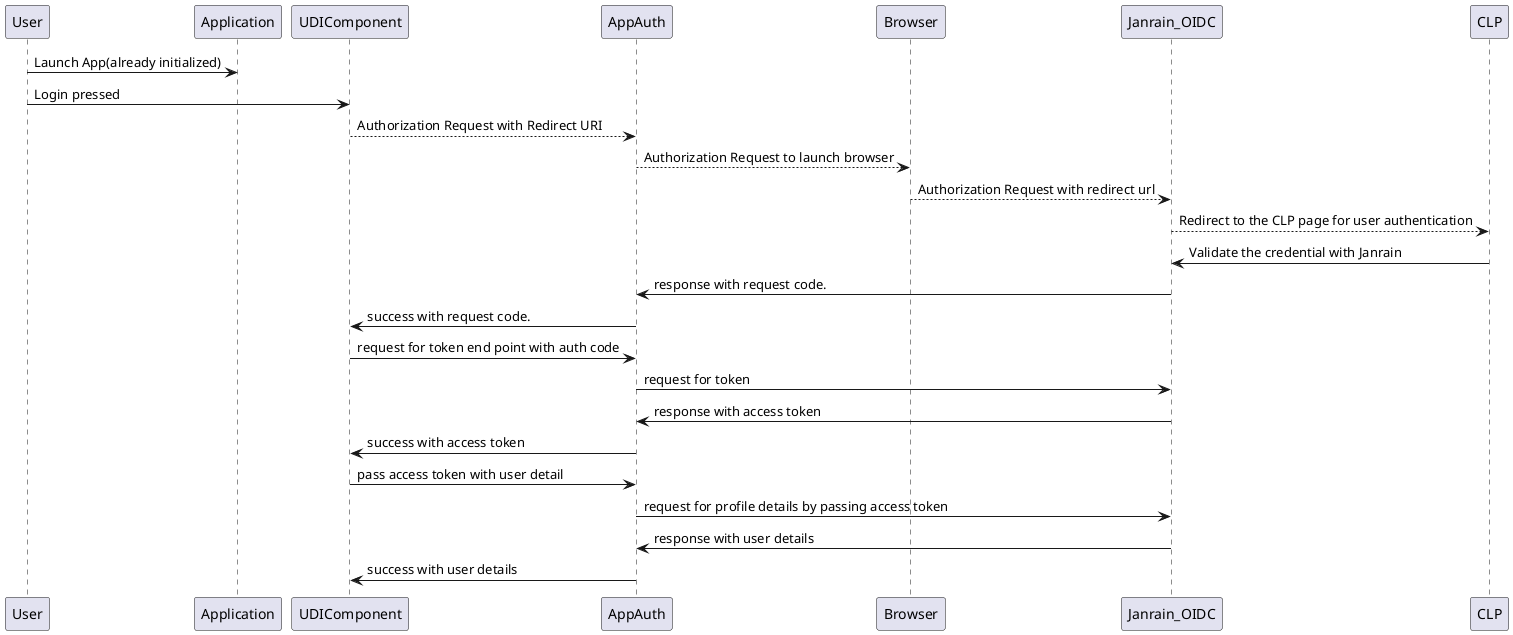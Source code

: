 @startuml
User -> Application : Launch App(already initialized)


'UDIComponent -> ServiceDiscovery: get configuration urls(on country basis)
'ServiceDiscovery ->UDIComponent : return configuration urls

User -> UDIComponent : Login pressed
UDIComponent --> AppAuth:Authorization Request with Redirect URI

AppAuth  --> Browser : Authorization Request to launch browser
Browser --> Janrain_OIDC: Authorization Request with redirect url

CLP <-- Janrain_OIDC : Redirect to the CLP page for user authentication

CLP ->Janrain_OIDC :Validate the credential with Janrain

Janrain_OIDC -> AppAuth:response with request code.
AppAuth -> UDIComponent:success with request code.
UDIComponent ->AppAuth:request for token end point with auth code
AppAuth ->Janrain_OIDC : request for token

Janrain_OIDC ->AppAuth: response with access token

AppAuth -> UDIComponent: success with access token
UDIComponent ->AppAuth :pass access token with user detail
AppAuth ->Janrain_OIDC: request for profile details by passing access token
Janrain_OIDC -> AppAuth: response with user details
AppAuth -> UDIComponent: success with user details


@enduml